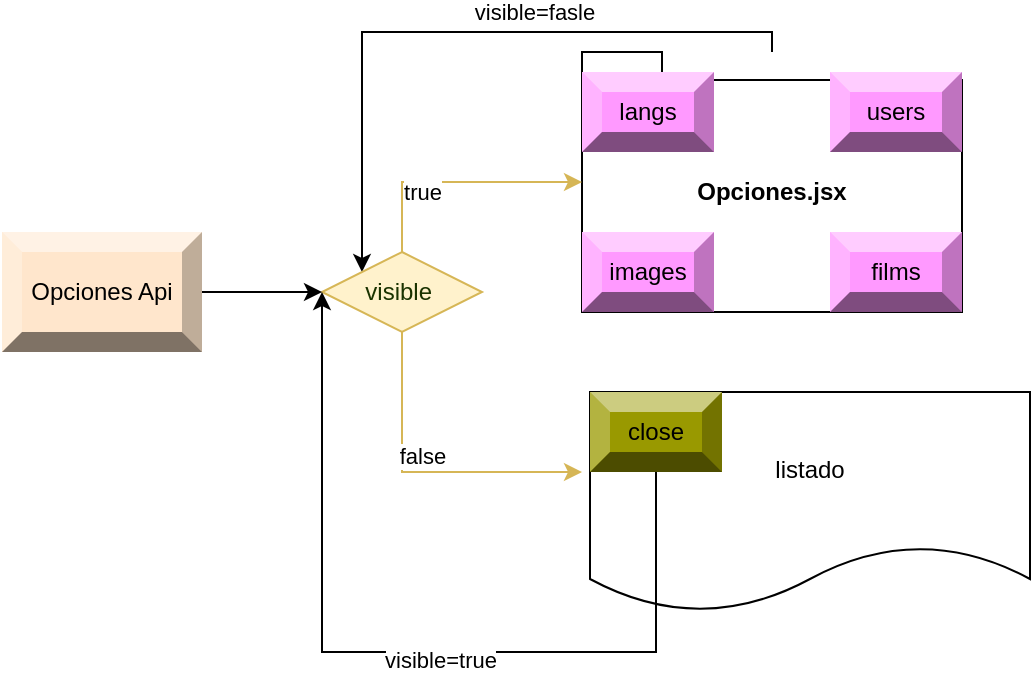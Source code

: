 <mxfile version="24.2.5" type="device">
  <diagram name="Página-1" id="0GTE0kW3q7UEY7z1H5SU">
    <mxGraphModel dx="1364" dy="843" grid="1" gridSize="10" guides="1" tooltips="1" connect="1" arrows="1" fold="1" page="1" pageScale="1" pageWidth="827" pageHeight="1169" math="0" shadow="0">
      <root>
        <mxCell id="0" />
        <mxCell id="1" parent="0" />
        <mxCell id="SBMLxHkrfZTI3e2XUqOY-45" style="edgeStyle=orthogonalEdgeStyle;rounded=0;orthogonalLoop=1;jettySize=auto;html=1;" parent="1" source="SBMLxHkrfZTI3e2XUqOY-1" target="SBMLxHkrfZTI3e2XUqOY-2" edge="1">
          <mxGeometry relative="1" as="geometry">
            <Array as="points">
              <mxPoint x="505" y="20" />
              <mxPoint x="300" y="20" />
            </Array>
          </mxGeometry>
        </mxCell>
        <mxCell id="SBMLxHkrfZTI3e2XUqOY-46" value="visible=fasle" style="edgeLabel;html=1;align=center;verticalAlign=middle;resizable=0;points=[];" parent="SBMLxHkrfZTI3e2XUqOY-45" vertex="1" connectable="0">
          <mxGeometry x="-0.229" y="3" relative="1" as="geometry">
            <mxPoint y="-13" as="offset" />
          </mxGeometry>
        </mxCell>
        <mxCell id="SBMLxHkrfZTI3e2XUqOY-1" value="Opciones.jsx" style="shape=folder;fontStyle=1;spacingTop=10;tabWidth=40;tabHeight=14;tabPosition=left;html=1;whiteSpace=wrap;" parent="1" vertex="1">
          <mxGeometry x="410" y="30" width="190" height="130" as="geometry" />
        </mxCell>
        <mxCell id="SBMLxHkrfZTI3e2XUqOY-40" style="edgeStyle=orthogonalEdgeStyle;rounded=0;orthogonalLoop=1;jettySize=auto;html=1;fillColor=#fff2cc;strokeColor=#d6b656;" parent="1" source="SBMLxHkrfZTI3e2XUqOY-2" edge="1">
          <mxGeometry relative="1" as="geometry">
            <Array as="points">
              <mxPoint x="320" y="240" />
            </Array>
            <mxPoint x="410" y="240" as="targetPoint" />
          </mxGeometry>
        </mxCell>
        <mxCell id="SBMLxHkrfZTI3e2XUqOY-44" value="false" style="edgeLabel;html=1;align=center;verticalAlign=middle;resizable=0;points=[];" parent="SBMLxHkrfZTI3e2XUqOY-40" vertex="1" connectable="0">
          <mxGeometry x="-0.223" y="1" relative="1" as="geometry">
            <mxPoint x="9" as="offset" />
          </mxGeometry>
        </mxCell>
        <mxCell id="SBMLxHkrfZTI3e2XUqOY-2" value="&lt;font color=&quot;#1a3300&quot;&gt;visible&amp;nbsp;&lt;/font&gt;" style="rhombus;whiteSpace=wrap;html=1;fillColor=#fff2cc;strokeColor=#d6b656;" parent="1" vertex="1">
          <mxGeometry x="280" y="130" width="80" height="40" as="geometry" />
        </mxCell>
        <mxCell id="SBMLxHkrfZTI3e2XUqOY-4" value="listado" style="shape=document;whiteSpace=wrap;html=1;boundedLbl=1;" parent="1" vertex="1">
          <mxGeometry x="414" y="200" width="220" height="110" as="geometry" />
        </mxCell>
        <mxCell id="SBMLxHkrfZTI3e2XUqOY-7" style="edgeStyle=orthogonalEdgeStyle;rounded=0;orthogonalLoop=1;jettySize=auto;html=1;exitX=0.5;exitY=0;exitDx=0;exitDy=0;fillColor=#fff2cc;strokeColor=#d6b656;" parent="1" source="SBMLxHkrfZTI3e2XUqOY-2" target="SBMLxHkrfZTI3e2XUqOY-1" edge="1">
          <mxGeometry relative="1" as="geometry" />
        </mxCell>
        <mxCell id="SBMLxHkrfZTI3e2XUqOY-43" value="true" style="edgeLabel;html=1;align=center;verticalAlign=middle;resizable=0;points=[];" parent="SBMLxHkrfZTI3e2XUqOY-7" vertex="1" connectable="0">
          <mxGeometry x="-0.024" y="4" relative="1" as="geometry">
            <mxPoint x="-16" y="9" as="offset" />
          </mxGeometry>
        </mxCell>
        <mxCell id="SBMLxHkrfZTI3e2XUqOY-47" style="edgeStyle=orthogonalEdgeStyle;rounded=0;orthogonalLoop=1;jettySize=auto;html=1;" parent="1" source="SBMLxHkrfZTI3e2XUqOY-32" target="SBMLxHkrfZTI3e2XUqOY-2" edge="1">
          <mxGeometry relative="1" as="geometry">
            <Array as="points">
              <mxPoint x="447" y="330" />
              <mxPoint x="280" y="330" />
            </Array>
          </mxGeometry>
        </mxCell>
        <mxCell id="SBMLxHkrfZTI3e2XUqOY-48" value="visible=true" style="edgeLabel;html=1;align=center;verticalAlign=middle;resizable=0;points=[];" parent="SBMLxHkrfZTI3e2XUqOY-47" vertex="1" connectable="0">
          <mxGeometry x="-0.093" y="4" relative="1" as="geometry">
            <mxPoint as="offset" />
          </mxGeometry>
        </mxCell>
        <mxCell id="SBMLxHkrfZTI3e2XUqOY-32" value="close" style="labelPosition=center;verticalLabelPosition=middle;align=center;html=1;shape=mxgraph.basic.shaded_button;dx=10;fillColor=#999900;strokeColor=none;whiteSpace=wrap;" parent="1" vertex="1">
          <mxGeometry x="414" y="200" width="66" height="40" as="geometry" />
        </mxCell>
        <mxCell id="SBMLxHkrfZTI3e2XUqOY-36" value="images" style="labelPosition=center;verticalLabelPosition=middle;align=center;html=1;shape=mxgraph.basic.shaded_button;dx=10;fillColor=#FF99FF;strokeColor=none;whiteSpace=wrap;" parent="1" vertex="1">
          <mxGeometry x="410" y="120" width="66" height="40" as="geometry" />
        </mxCell>
        <mxCell id="SBMLxHkrfZTI3e2XUqOY-37" value="langs" style="labelPosition=center;verticalLabelPosition=middle;align=center;html=1;shape=mxgraph.basic.shaded_button;dx=10;fillColor=#FF99FF;strokeColor=none;whiteSpace=wrap;" parent="1" vertex="1">
          <mxGeometry x="410" y="40" width="66" height="40" as="geometry" />
        </mxCell>
        <mxCell id="SBMLxHkrfZTI3e2XUqOY-38" value="users" style="labelPosition=center;verticalLabelPosition=middle;align=center;html=1;shape=mxgraph.basic.shaded_button;dx=10;fillColor=#FF99FF;strokeColor=none;whiteSpace=wrap;" parent="1" vertex="1">
          <mxGeometry x="534" y="40" width="66" height="40" as="geometry" />
        </mxCell>
        <mxCell id="SBMLxHkrfZTI3e2XUqOY-39" value="films" style="labelPosition=center;verticalLabelPosition=middle;align=center;html=1;shape=mxgraph.basic.shaded_button;dx=10;fillColor=#FF99FF;strokeColor=none;whiteSpace=wrap;" parent="1" vertex="1">
          <mxGeometry x="534" y="120" width="66" height="40" as="geometry" />
        </mxCell>
        <mxCell id="SBMLxHkrfZTI3e2XUqOY-42" style="edgeStyle=orthogonalEdgeStyle;rounded=0;orthogonalLoop=1;jettySize=auto;html=1;entryX=0;entryY=0.5;entryDx=0;entryDy=0;" parent="1" source="SBMLxHkrfZTI3e2XUqOY-41" target="SBMLxHkrfZTI3e2XUqOY-2" edge="1">
          <mxGeometry relative="1" as="geometry" />
        </mxCell>
        <mxCell id="SBMLxHkrfZTI3e2XUqOY-41" value="Opciones Api" style="labelPosition=center;verticalLabelPosition=middle;align=center;html=1;shape=mxgraph.basic.shaded_button;dx=10;fillColor=#ffe6cc;strokeColor=#d79b00;whiteSpace=wrap;" parent="1" vertex="1">
          <mxGeometry x="120" y="120" width="100" height="60" as="geometry" />
        </mxCell>
      </root>
    </mxGraphModel>
  </diagram>
</mxfile>
